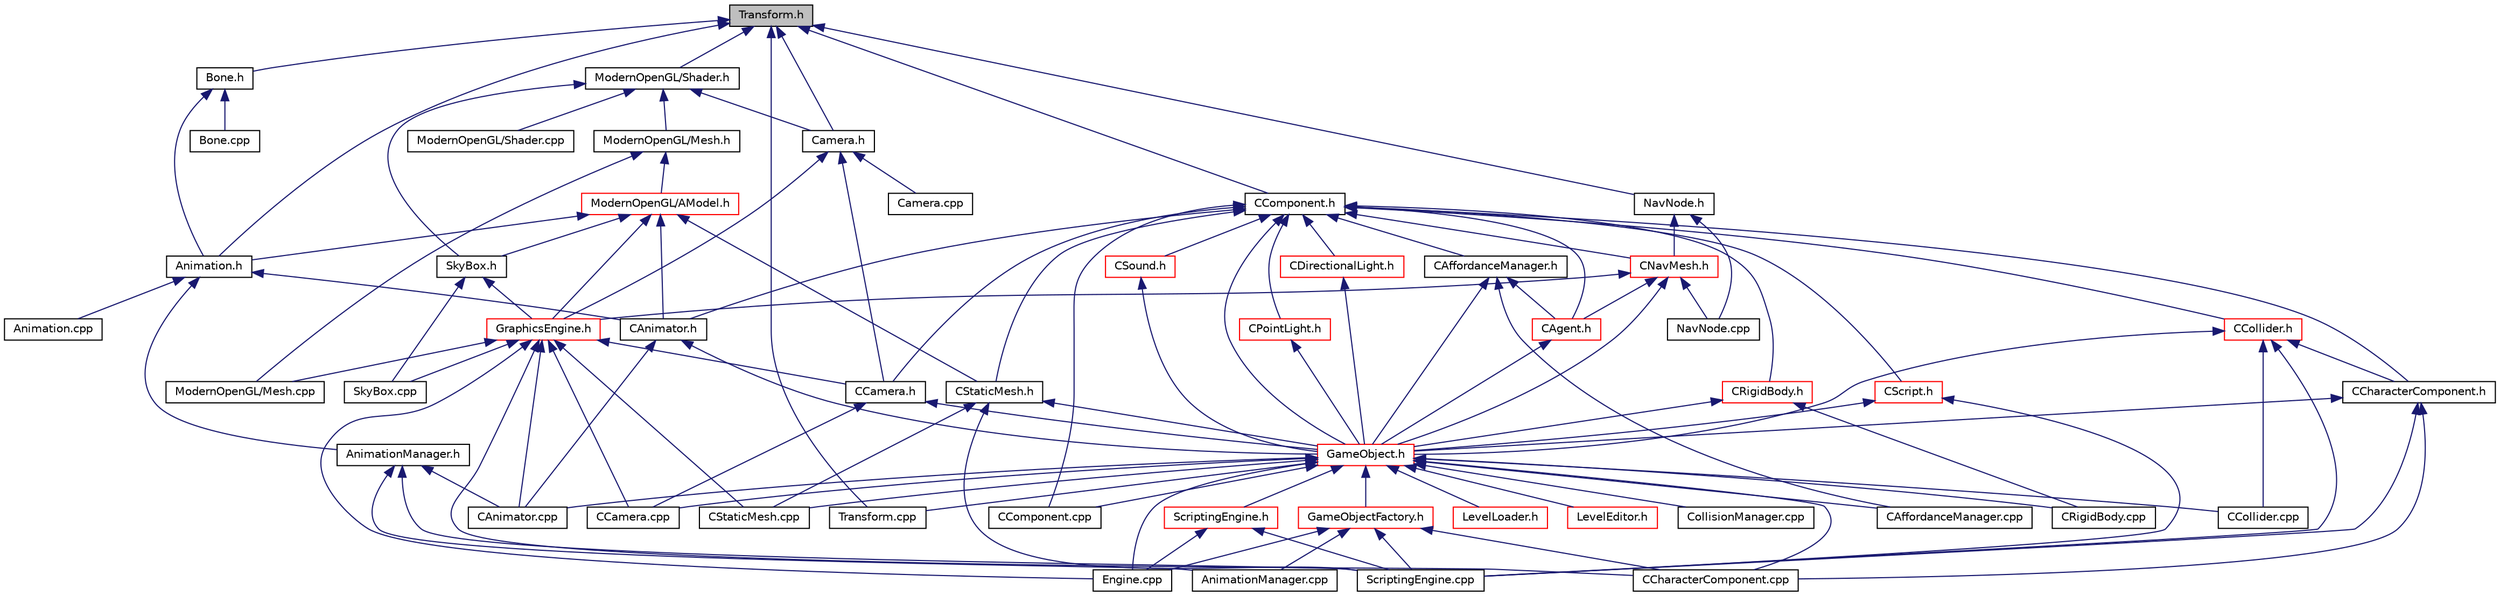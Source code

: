 digraph "Transform.h"
{
 // LATEX_PDF_SIZE
  edge [fontname="Helvetica",fontsize="10",labelfontname="Helvetica",labelfontsize="10"];
  node [fontname="Helvetica",fontsize="10",shape=record];
  Node9 [label="Transform.h",height=0.2,width=0.4,color="black", fillcolor="grey75", style="filled", fontcolor="black",tooltip=" "];
  Node9 -> Node10 [dir="back",color="midnightblue",fontsize="10",style="solid",fontname="Helvetica"];
  Node10 [label="Animation.h",height=0.2,width=0.4,color="black", fillcolor="white", style="filled",URL="$_animation_8h.html",tooltip=" "];
  Node10 -> Node11 [dir="back",color="midnightblue",fontsize="10",style="solid",fontname="Helvetica"];
  Node11 [label="Animation.cpp",height=0.2,width=0.4,color="black", fillcolor="white", style="filled",URL="$_animation_8cpp.html",tooltip=" "];
  Node10 -> Node12 [dir="back",color="midnightblue",fontsize="10",style="solid",fontname="Helvetica"];
  Node12 [label="AnimationManager.h",height=0.2,width=0.4,color="black", fillcolor="white", style="filled",URL="$_animation_manager_8h.html",tooltip=" "];
  Node12 -> Node13 [dir="back",color="midnightblue",fontsize="10",style="solid",fontname="Helvetica"];
  Node13 [label="AnimationManager.cpp",height=0.2,width=0.4,color="black", fillcolor="white", style="filled",URL="$_animation_manager_8cpp.html",tooltip=" "];
  Node12 -> Node14 [dir="back",color="midnightblue",fontsize="10",style="solid",fontname="Helvetica"];
  Node14 [label="CAnimator.cpp",height=0.2,width=0.4,color="black", fillcolor="white", style="filled",URL="$_c_animator_8cpp.html",tooltip=" "];
  Node12 -> Node15 [dir="back",color="midnightblue",fontsize="10",style="solid",fontname="Helvetica"];
  Node15 [label="ScriptingEngine.cpp",height=0.2,width=0.4,color="black", fillcolor="white", style="filled",URL="$_scripting_engine_8cpp.html",tooltip=" "];
  Node10 -> Node16 [dir="back",color="midnightblue",fontsize="10",style="solid",fontname="Helvetica"];
  Node16 [label="CAnimator.h",height=0.2,width=0.4,color="black", fillcolor="white", style="filled",URL="$_c_animator_8h.html",tooltip=" "];
  Node16 -> Node17 [dir="back",color="midnightblue",fontsize="10",style="solid",fontname="Helvetica"];
  Node17 [label="GameObject.h",height=0.2,width=0.4,color="red", fillcolor="white", style="filled",URL="$_game_object_8h.html",tooltip=" "];
  Node17 -> Node18 [dir="back",color="midnightblue",fontsize="10",style="solid",fontname="Helvetica"];
  Node18 [label="GameObjectFactory.h",height=0.2,width=0.4,color="red", fillcolor="white", style="filled",URL="$_game_object_factory_8h.html",tooltip="A singleton factory class to produce all GameObjects, store them in memory, and allow access to them."];
  Node18 -> Node13 [dir="back",color="midnightblue",fontsize="10",style="solid",fontname="Helvetica"];
  Node18 -> Node20 [dir="back",color="midnightblue",fontsize="10",style="solid",fontname="Helvetica"];
  Node20 [label="CCharacterComponent.cpp",height=0.2,width=0.4,color="black", fillcolor="white", style="filled",URL="$_c_character_component_8cpp.html",tooltip=" "];
  Node18 -> Node23 [dir="back",color="midnightblue",fontsize="10",style="solid",fontname="Helvetica"];
  Node23 [label="Engine.cpp",height=0.2,width=0.4,color="black", fillcolor="white", style="filled",URL="$_engine_8cpp.html",tooltip=" "];
  Node18 -> Node15 [dir="back",color="midnightblue",fontsize="10",style="solid",fontname="Helvetica"];
  Node17 -> Node29 [dir="back",color="midnightblue",fontsize="10",style="solid",fontname="Helvetica"];
  Node29 [label="CAffordanceManager.cpp",height=0.2,width=0.4,color="black", fillcolor="white", style="filled",URL="$_c_affordance_manager_8cpp.html",tooltip=" "];
  Node17 -> Node14 [dir="back",color="midnightblue",fontsize="10",style="solid",fontname="Helvetica"];
  Node17 -> Node30 [dir="back",color="midnightblue",fontsize="10",style="solid",fontname="Helvetica"];
  Node30 [label="CCamera.cpp",height=0.2,width=0.4,color="black", fillcolor="white", style="filled",URL="$_c_camera_8cpp.html",tooltip=" "];
  Node17 -> Node20 [dir="back",color="midnightblue",fontsize="10",style="solid",fontname="Helvetica"];
  Node17 -> Node31 [dir="back",color="midnightblue",fontsize="10",style="solid",fontname="Helvetica"];
  Node31 [label="LevelLoader.h",height=0.2,width=0.4,color="red", fillcolor="white", style="filled",URL="$_level_loader_8h.html",tooltip="Save and Load Editor to and from JSON."];
  Node17 -> Node35 [dir="back",color="midnightblue",fontsize="10",style="solid",fontname="Helvetica"];
  Node35 [label="LevelEditor.h",height=0.2,width=0.4,color="red", fillcolor="white", style="filled",URL="$_level_editor_8h.html",tooltip="Displays Ediotr Gui, Allows Player to Edit Gameobject variables."];
  Node17 -> Node36 [dir="back",color="midnightblue",fontsize="10",style="solid",fontname="Helvetica"];
  Node36 [label="CCollider.cpp",height=0.2,width=0.4,color="black", fillcolor="white", style="filled",URL="$_c_collider_8cpp.html",tooltip=" "];
  Node17 -> Node37 [dir="back",color="midnightblue",fontsize="10",style="solid",fontname="Helvetica"];
  Node37 [label="CComponent.cpp",height=0.2,width=0.4,color="black", fillcolor="white", style="filled",URL="$_c_component_8cpp.html",tooltip=" "];
  Node17 -> Node38 [dir="back",color="midnightblue",fontsize="10",style="solid",fontname="Helvetica"];
  Node38 [label="CollisionManager.cpp",height=0.2,width=0.4,color="black", fillcolor="white", style="filled",URL="$_collision_manager_8cpp.html",tooltip=" "];
  Node17 -> Node39 [dir="back",color="midnightblue",fontsize="10",style="solid",fontname="Helvetica"];
  Node39 [label="CRigidBody.cpp",height=0.2,width=0.4,color="black", fillcolor="white", style="filled",URL="$_c_rigid_body_8cpp.html",tooltip=" "];
  Node17 -> Node40 [dir="back",color="midnightblue",fontsize="10",style="solid",fontname="Helvetica"];
  Node40 [label="ScriptingEngine.h",height=0.2,width=0.4,color="red", fillcolor="white", style="filled",URL="$_scripting_engine_8h.html",tooltip=" "];
  Node40 -> Node23 [dir="back",color="midnightblue",fontsize="10",style="solid",fontname="Helvetica"];
  Node40 -> Node15 [dir="back",color="midnightblue",fontsize="10",style="solid",fontname="Helvetica"];
  Node17 -> Node42 [dir="back",color="midnightblue",fontsize="10",style="solid",fontname="Helvetica"];
  Node42 [label="CStaticMesh.cpp",height=0.2,width=0.4,color="black", fillcolor="white", style="filled",URL="$_c_static_mesh_8cpp.html",tooltip=" "];
  Node17 -> Node23 [dir="back",color="midnightblue",fontsize="10",style="solid",fontname="Helvetica"];
  Node17 -> Node44 [dir="back",color="midnightblue",fontsize="10",style="solid",fontname="Helvetica"];
  Node44 [label="Transform.cpp",height=0.2,width=0.4,color="black", fillcolor="white", style="filled",URL="$_transform_8cpp.html",tooltip=" "];
  Node16 -> Node14 [dir="back",color="midnightblue",fontsize="10",style="solid",fontname="Helvetica"];
  Node9 -> Node45 [dir="back",color="midnightblue",fontsize="10",style="solid",fontname="Helvetica"];
  Node45 [label="Bone.h",height=0.2,width=0.4,color="black", fillcolor="white", style="filled",URL="$_bone_8h.html",tooltip=" "];
  Node45 -> Node10 [dir="back",color="midnightblue",fontsize="10",style="solid",fontname="Helvetica"];
  Node45 -> Node46 [dir="back",color="midnightblue",fontsize="10",style="solid",fontname="Helvetica"];
  Node46 [label="Bone.cpp",height=0.2,width=0.4,color="black", fillcolor="white", style="filled",URL="$_bone_8cpp.html",tooltip=" "];
  Node9 -> Node47 [dir="back",color="midnightblue",fontsize="10",style="solid",fontname="Helvetica"];
  Node47 [label="ModernOpenGL/Shader.h",height=0.2,width=0.4,color="black", fillcolor="white", style="filled",URL="$_shader_8h.html",tooltip=" "];
  Node47 -> Node48 [dir="back",color="midnightblue",fontsize="10",style="solid",fontname="Helvetica"];
  Node48 [label="ModernOpenGL/Mesh.h",height=0.2,width=0.4,color="black", fillcolor="white", style="filled",URL="$_mesh_8h.html",tooltip=" "];
  Node48 -> Node49 [dir="back",color="midnightblue",fontsize="10",style="solid",fontname="Helvetica"];
  Node49 [label="ModernOpenGL/AModel.h",height=0.2,width=0.4,color="red", fillcolor="white", style="filled",URL="$_a_model_8h.html",tooltip="Model of object."];
  Node49 -> Node10 [dir="back",color="midnightblue",fontsize="10",style="solid",fontname="Helvetica"];
  Node49 -> Node50 [dir="back",color="midnightblue",fontsize="10",style="solid",fontname="Helvetica"];
  Node50 [label="CStaticMesh.h",height=0.2,width=0.4,color="black", fillcolor="white", style="filled",URL="$_c_static_mesh_8h.html",tooltip="Static Mesh Component."];
  Node50 -> Node17 [dir="back",color="midnightblue",fontsize="10",style="solid",fontname="Helvetica"];
  Node50 -> Node42 [dir="back",color="midnightblue",fontsize="10",style="solid",fontname="Helvetica"];
  Node50 -> Node15 [dir="back",color="midnightblue",fontsize="10",style="solid",fontname="Helvetica"];
  Node49 -> Node54 [dir="back",color="midnightblue",fontsize="10",style="solid",fontname="Helvetica"];
  Node54 [label="GraphicsEngine.h",height=0.2,width=0.4,color="red", fillcolor="white", style="filled",URL="$_graphics_engine_8h.html",tooltip="Graphics and Rendering."];
  Node54 -> Node55 [dir="back",color="midnightblue",fontsize="10",style="solid",fontname="Helvetica"];
  Node55 [label="CCamera.h",height=0.2,width=0.4,color="black", fillcolor="white", style="filled",URL="$_c_camera_8h.html",tooltip="Camera Gameobject, Displays viewport from current transform."];
  Node55 -> Node17 [dir="back",color="midnightblue",fontsize="10",style="solid",fontname="Helvetica"];
  Node55 -> Node30 [dir="back",color="midnightblue",fontsize="10",style="solid",fontname="Helvetica"];
  Node54 -> Node14 [dir="back",color="midnightblue",fontsize="10",style="solid",fontname="Helvetica"];
  Node54 -> Node30 [dir="back",color="midnightblue",fontsize="10",style="solid",fontname="Helvetica"];
  Node54 -> Node20 [dir="back",color="midnightblue",fontsize="10",style="solid",fontname="Helvetica"];
  Node54 -> Node42 [dir="back",color="midnightblue",fontsize="10",style="solid",fontname="Helvetica"];
  Node54 -> Node23 [dir="back",color="midnightblue",fontsize="10",style="solid",fontname="Helvetica"];
  Node54 -> Node60 [dir="back",color="midnightblue",fontsize="10",style="solid",fontname="Helvetica"];
  Node60 [label="ModernOpenGL/Mesh.cpp",height=0.2,width=0.4,color="black", fillcolor="white", style="filled",URL="$_mesh_8cpp.html",tooltip=" "];
  Node54 -> Node61 [dir="back",color="midnightblue",fontsize="10",style="solid",fontname="Helvetica"];
  Node61 [label="SkyBox.cpp",height=0.2,width=0.4,color="black", fillcolor="white", style="filled",URL="$_sky_box_8cpp.html",tooltip=" "];
  Node49 -> Node62 [dir="back",color="midnightblue",fontsize="10",style="solid",fontname="Helvetica"];
  Node62 [label="SkyBox.h",height=0.2,width=0.4,color="black", fillcolor="white", style="filled",URL="$_sky_box_8h.html",tooltip=" "];
  Node62 -> Node54 [dir="back",color="midnightblue",fontsize="10",style="solid",fontname="Helvetica"];
  Node62 -> Node61 [dir="back",color="midnightblue",fontsize="10",style="solid",fontname="Helvetica"];
  Node49 -> Node16 [dir="back",color="midnightblue",fontsize="10",style="solid",fontname="Helvetica"];
  Node48 -> Node60 [dir="back",color="midnightblue",fontsize="10",style="solid",fontname="Helvetica"];
  Node47 -> Node64 [dir="back",color="midnightblue",fontsize="10",style="solid",fontname="Helvetica"];
  Node64 [label="Camera.h",height=0.2,width=0.4,color="black", fillcolor="white", style="filled",URL="$_camera_8h.html",tooltip=" "];
  Node64 -> Node54 [dir="back",color="midnightblue",fontsize="10",style="solid",fontname="Helvetica"];
  Node64 -> Node55 [dir="back",color="midnightblue",fontsize="10",style="solid",fontname="Helvetica"];
  Node64 -> Node65 [dir="back",color="midnightblue",fontsize="10",style="solid",fontname="Helvetica"];
  Node65 [label="Camera.cpp",height=0.2,width=0.4,color="black", fillcolor="white", style="filled",URL="$_camera_8cpp.html",tooltip=" "];
  Node47 -> Node62 [dir="back",color="midnightblue",fontsize="10",style="solid",fontname="Helvetica"];
  Node47 -> Node66 [dir="back",color="midnightblue",fontsize="10",style="solid",fontname="Helvetica"];
  Node66 [label="ModernOpenGL/Shader.cpp",height=0.2,width=0.4,color="black", fillcolor="white", style="filled",URL="$_shader_8cpp.html",tooltip=" "];
  Node9 -> Node67 [dir="back",color="midnightblue",fontsize="10",style="solid",fontname="Helvetica"];
  Node67 [label="CComponent.h",height=0.2,width=0.4,color="black", fillcolor="white", style="filled",URL="$_c_component_8h.html",tooltip="Default Component, Components derive from this."];
  Node67 -> Node17 [dir="back",color="midnightblue",fontsize="10",style="solid",fontname="Helvetica"];
  Node67 -> Node50 [dir="back",color="midnightblue",fontsize="10",style="solid",fontname="Helvetica"];
  Node67 -> Node52 [dir="back",color="midnightblue",fontsize="10",style="solid",fontname="Helvetica"];
  Node52 [label="CScript.h",height=0.2,width=0.4,color="red", fillcolor="white", style="filled",URL="$_c_script_8h.html",tooltip="Lua Script Component."];
  Node52 -> Node17 [dir="back",color="midnightblue",fontsize="10",style="solid",fontname="Helvetica"];
  Node52 -> Node15 [dir="back",color="midnightblue",fontsize="10",style="solid",fontname="Helvetica"];
  Node67 -> Node68 [dir="back",color="midnightblue",fontsize="10",style="solid",fontname="Helvetica"];
  Node68 [label="CPointLight.h",height=0.2,width=0.4,color="red", fillcolor="white", style="filled",URL="$_c_point_light_8h.html",tooltip="Point Light Component."];
  Node68 -> Node17 [dir="back",color="midnightblue",fontsize="10",style="solid",fontname="Helvetica"];
  Node67 -> Node72 [dir="back",color="midnightblue",fontsize="10",style="solid",fontname="Helvetica"];
  Node72 [label="CDirectionalLight.h",height=0.2,width=0.4,color="red", fillcolor="white", style="filled",URL="$_c_directional_light_8h.html",tooltip="Directional Light Component."];
  Node72 -> Node17 [dir="back",color="midnightblue",fontsize="10",style="solid",fontname="Helvetica"];
  Node67 -> Node73 [dir="back",color="midnightblue",fontsize="10",style="solid",fontname="Helvetica"];
  Node73 [label="CNavMesh.h",height=0.2,width=0.4,color="red", fillcolor="white", style="filled",URL="$_c_nav_mesh_8h.html",tooltip="Navigation Mesh Component."];
  Node73 -> Node54 [dir="back",color="midnightblue",fontsize="10",style="solid",fontname="Helvetica"];
  Node73 -> Node17 [dir="back",color="midnightblue",fontsize="10",style="solid",fontname="Helvetica"];
  Node73 -> Node74 [dir="back",color="midnightblue",fontsize="10",style="solid",fontname="Helvetica"];
  Node74 [label="CAgent.h",height=0.2,width=0.4,color="red", fillcolor="white", style="filled",URL="$_c_agent_8h.html",tooltip=" "];
  Node74 -> Node17 [dir="back",color="midnightblue",fontsize="10",style="solid",fontname="Helvetica"];
  Node73 -> Node75 [dir="back",color="midnightblue",fontsize="10",style="solid",fontname="Helvetica"];
  Node75 [label="NavNode.cpp",height=0.2,width=0.4,color="black", fillcolor="white", style="filled",URL="$_nav_node_8cpp.html",tooltip=" "];
  Node67 -> Node76 [dir="back",color="midnightblue",fontsize="10",style="solid",fontname="Helvetica"];
  Node76 [label="CCharacterComponent.h",height=0.2,width=0.4,color="black", fillcolor="white", style="filled",URL="$_c_character_component_8h.html",tooltip="Controls the player character."];
  Node76 -> Node17 [dir="back",color="midnightblue",fontsize="10",style="solid",fontname="Helvetica"];
  Node76 -> Node20 [dir="back",color="midnightblue",fontsize="10",style="solid",fontname="Helvetica"];
  Node76 -> Node15 [dir="back",color="midnightblue",fontsize="10",style="solid",fontname="Helvetica"];
  Node67 -> Node77 [dir="back",color="midnightblue",fontsize="10",style="solid",fontname="Helvetica"];
  Node77 [label="CCollider.h",height=0.2,width=0.4,color="red", fillcolor="white", style="filled",URL="$_c_collider_8h.html",tooltip=" "];
  Node77 -> Node76 [dir="back",color="midnightblue",fontsize="10",style="solid",fontname="Helvetica"];
  Node77 -> Node17 [dir="back",color="midnightblue",fontsize="10",style="solid",fontname="Helvetica"];
  Node77 -> Node36 [dir="back",color="midnightblue",fontsize="10",style="solid",fontname="Helvetica"];
  Node77 -> Node15 [dir="back",color="midnightblue",fontsize="10",style="solid",fontname="Helvetica"];
  Node67 -> Node55 [dir="back",color="midnightblue",fontsize="10",style="solid",fontname="Helvetica"];
  Node67 -> Node79 [dir="back",color="midnightblue",fontsize="10",style="solid",fontname="Helvetica"];
  Node79 [label="CSound.h",height=0.2,width=0.4,color="red", fillcolor="white", style="filled",URL="$_c_sound_8h.html",tooltip="Sound Component for audio sources."];
  Node79 -> Node17 [dir="back",color="midnightblue",fontsize="10",style="solid",fontname="Helvetica"];
  Node67 -> Node16 [dir="back",color="midnightblue",fontsize="10",style="solid",fontname="Helvetica"];
  Node67 -> Node80 [dir="back",color="midnightblue",fontsize="10",style="solid",fontname="Helvetica"];
  Node80 [label="CRigidBody.h",height=0.2,width=0.4,color="red", fillcolor="white", style="filled",URL="$_c_rigid_body_8h.html",tooltip=" "];
  Node80 -> Node17 [dir="back",color="midnightblue",fontsize="10",style="solid",fontname="Helvetica"];
  Node80 -> Node39 [dir="back",color="midnightblue",fontsize="10",style="solid",fontname="Helvetica"];
  Node67 -> Node74 [dir="back",color="midnightblue",fontsize="10",style="solid",fontname="Helvetica"];
  Node67 -> Node82 [dir="back",color="midnightblue",fontsize="10",style="solid",fontname="Helvetica"];
  Node82 [label="CAffordanceManager.h",height=0.2,width=0.4,color="black", fillcolor="white", style="filled",URL="$_c_affordance_manager_8h.html",tooltip=" "];
  Node82 -> Node74 [dir="back",color="midnightblue",fontsize="10",style="solid",fontname="Helvetica"];
  Node82 -> Node17 [dir="back",color="midnightblue",fontsize="10",style="solid",fontname="Helvetica"];
  Node82 -> Node29 [dir="back",color="midnightblue",fontsize="10",style="solid",fontname="Helvetica"];
  Node67 -> Node37 [dir="back",color="midnightblue",fontsize="10",style="solid",fontname="Helvetica"];
  Node9 -> Node64 [dir="back",color="midnightblue",fontsize="10",style="solid",fontname="Helvetica"];
  Node9 -> Node83 [dir="back",color="midnightblue",fontsize="10",style="solid",fontname="Helvetica"];
  Node83 [label="NavNode.h",height=0.2,width=0.4,color="black", fillcolor="white", style="filled",URL="$_nav_node_8h.html",tooltip="Nodes belonging to Navigation Mesh."];
  Node83 -> Node73 [dir="back",color="midnightblue",fontsize="10",style="solid",fontname="Helvetica"];
  Node83 -> Node75 [dir="back",color="midnightblue",fontsize="10",style="solid",fontname="Helvetica"];
  Node9 -> Node44 [dir="back",color="midnightblue",fontsize="10",style="solid",fontname="Helvetica"];
}
